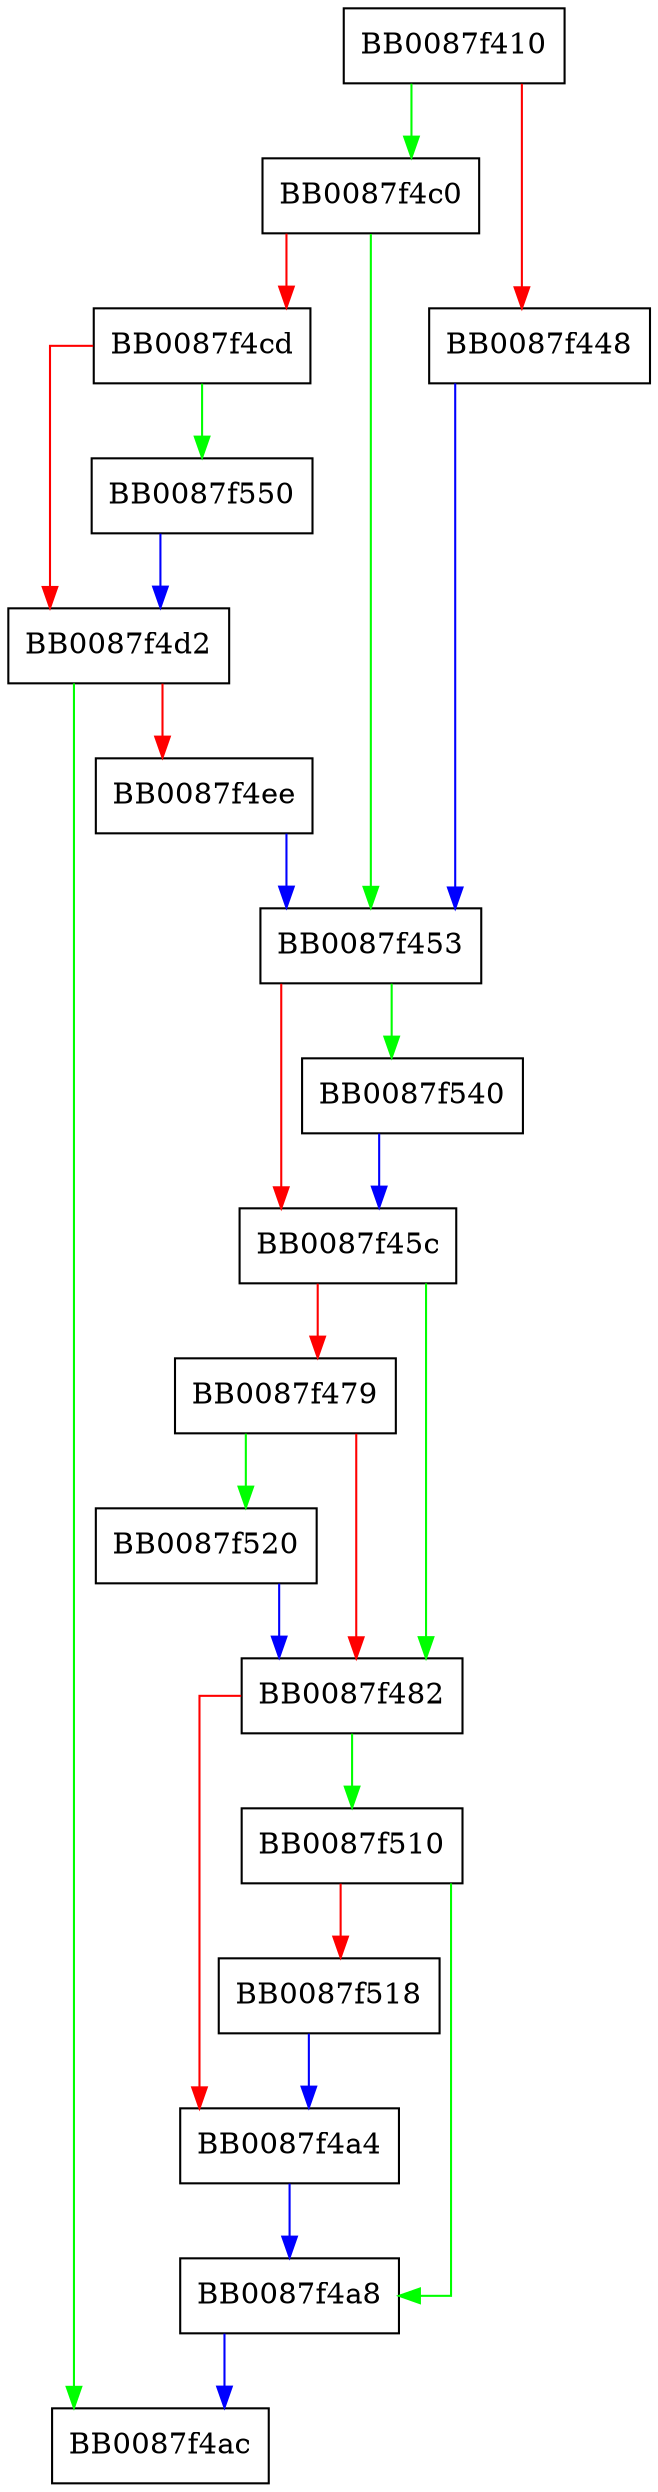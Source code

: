 digraph new_do_write {
  node [shape="box"];
  graph [splines=ortho];
  BB0087f410 -> BB0087f4c0 [color="green"];
  BB0087f410 -> BB0087f448 [color="red"];
  BB0087f448 -> BB0087f453 [color="blue"];
  BB0087f453 -> BB0087f540 [color="green"];
  BB0087f453 -> BB0087f45c [color="red"];
  BB0087f45c -> BB0087f482 [color="green"];
  BB0087f45c -> BB0087f479 [color="red"];
  BB0087f479 -> BB0087f520 [color="green"];
  BB0087f479 -> BB0087f482 [color="red"];
  BB0087f482 -> BB0087f510 [color="green"];
  BB0087f482 -> BB0087f4a4 [color="red"];
  BB0087f4a4 -> BB0087f4a8 [color="blue"];
  BB0087f4a8 -> BB0087f4ac [color="blue"];
  BB0087f4c0 -> BB0087f453 [color="green"];
  BB0087f4c0 -> BB0087f4cd [color="red"];
  BB0087f4cd -> BB0087f550 [color="green"];
  BB0087f4cd -> BB0087f4d2 [color="red"];
  BB0087f4d2 -> BB0087f4ac [color="green"];
  BB0087f4d2 -> BB0087f4ee [color="red"];
  BB0087f4ee -> BB0087f453 [color="blue"];
  BB0087f510 -> BB0087f4a8 [color="green"];
  BB0087f510 -> BB0087f518 [color="red"];
  BB0087f518 -> BB0087f4a4 [color="blue"];
  BB0087f520 -> BB0087f482 [color="blue"];
  BB0087f540 -> BB0087f45c [color="blue"];
  BB0087f550 -> BB0087f4d2 [color="blue"];
}